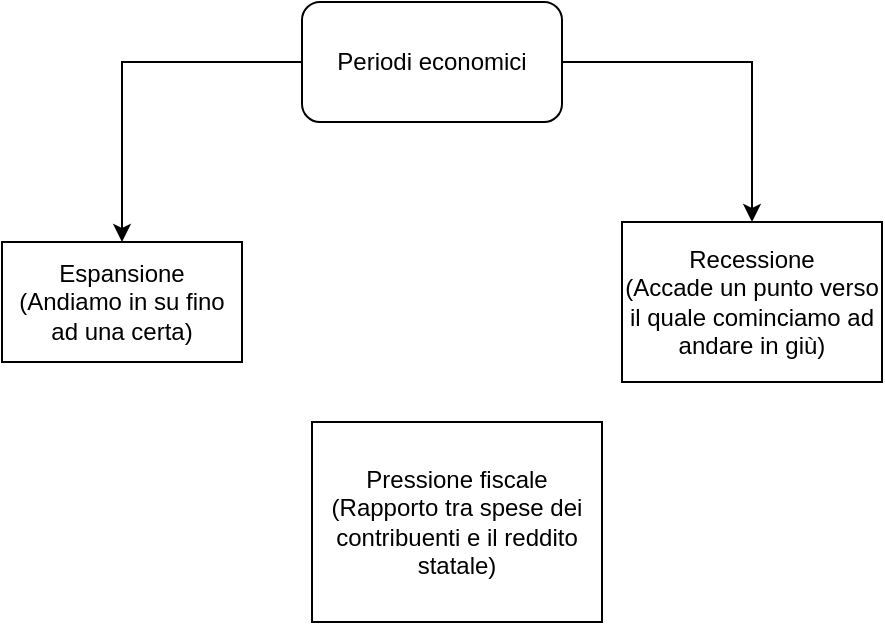 <mxfile version="24.0.2" type="device" pages="2">
  <diagram name="Stato, imprese e famiglie" id="929HH1W6ueiHEL5tD_4z">
    <mxGraphModel dx="695" dy="357" grid="1" gridSize="10" guides="1" tooltips="1" connect="1" arrows="1" fold="1" page="1" pageScale="1" pageWidth="827" pageHeight="1169" math="0" shadow="0">
      <root>
        <mxCell id="0" />
        <mxCell id="1" parent="0" />
        <mxCell id="RowwXZ44RrkYu5-V3QS_-3" style="edgeStyle=orthogonalEdgeStyle;rounded=0;orthogonalLoop=1;jettySize=auto;html=1;exitX=0;exitY=0.5;exitDx=0;exitDy=0;entryX=0.5;entryY=0;entryDx=0;entryDy=0;" parent="1" source="RowwXZ44RrkYu5-V3QS_-1" target="RowwXZ44RrkYu5-V3QS_-2" edge="1">
          <mxGeometry relative="1" as="geometry" />
        </mxCell>
        <mxCell id="RowwXZ44RrkYu5-V3QS_-5" style="edgeStyle=orthogonalEdgeStyle;rounded=0;orthogonalLoop=1;jettySize=auto;html=1;exitX=1;exitY=0.5;exitDx=0;exitDy=0;" parent="1" source="RowwXZ44RrkYu5-V3QS_-1" target="RowwXZ44RrkYu5-V3QS_-4" edge="1">
          <mxGeometry relative="1" as="geometry" />
        </mxCell>
        <mxCell id="RowwXZ44RrkYu5-V3QS_-1" value="Periodi economici" style="rounded=1;whiteSpace=wrap;html=1;" parent="1" vertex="1">
          <mxGeometry x="350" y="120" width="130" height="60" as="geometry" />
        </mxCell>
        <mxCell id="RowwXZ44RrkYu5-V3QS_-2" value="Espansione&lt;br&gt;(Andiamo in su fino ad una certa)" style="rounded=0;whiteSpace=wrap;html=1;" parent="1" vertex="1">
          <mxGeometry x="200" y="240" width="120" height="60" as="geometry" />
        </mxCell>
        <mxCell id="RowwXZ44RrkYu5-V3QS_-4" value="Recessione&lt;br&gt;(Accade un punto verso il quale cominciamo ad andare in giù)" style="rounded=0;whiteSpace=wrap;html=1;" parent="1" vertex="1">
          <mxGeometry x="510" y="230" width="130" height="80" as="geometry" />
        </mxCell>
        <mxCell id="RowwXZ44RrkYu5-V3QS_-8" value="Pressione fiscale&lt;br&gt;(Rapporto tra spese dei contribuenti e il reddito statale)" style="rounded=0;whiteSpace=wrap;html=1;" parent="1" vertex="1">
          <mxGeometry x="355" y="330" width="145" height="100" as="geometry" />
        </mxCell>
      </root>
    </mxGraphModel>
  </diagram>
  <diagram id="K6Tcss5FVgVVxfma-N-7" name="Mercato">
    <mxGraphModel dx="744" dy="382" grid="1" gridSize="10" guides="1" tooltips="1" connect="1" arrows="1" fold="1" page="1" pageScale="1" pageWidth="827" pageHeight="1169" math="0" shadow="0">
      <root>
        <mxCell id="0" />
        <mxCell id="1" parent="0" />
        <mxCell id="WxBqOeOehTViDiiqJvIH-8" style="edgeStyle=orthogonalEdgeStyle;rounded=0;orthogonalLoop=1;jettySize=auto;html=1;exitX=0.5;exitY=1;exitDx=0;exitDy=0;" edge="1" parent="1" source="WxBqOeOehTViDiiqJvIH-2" target="WxBqOeOehTViDiiqJvIH-5">
          <mxGeometry relative="1" as="geometry" />
        </mxCell>
        <mxCell id="WxBqOeOehTViDiiqJvIH-2" value="Mercato&lt;br&gt;(Insieme di tutte le transazioni svolte tra beni e offerte tra compratori e venditori)" style="rounded=1;whiteSpace=wrap;html=1;" vertex="1" parent="1">
          <mxGeometry x="688.5" y="40" width="151" height="70" as="geometry" />
        </mxCell>
        <mxCell id="WxBqOeOehTViDiiqJvIH-12" style="edgeStyle=orthogonalEdgeStyle;rounded=0;orthogonalLoop=1;jettySize=auto;html=1;exitX=0;exitY=0.5;exitDx=0;exitDy=0;" edge="1" parent="1" source="WxBqOeOehTViDiiqJvIH-5" target="WxBqOeOehTViDiiqJvIH-9">
          <mxGeometry relative="1" as="geometry" />
        </mxCell>
        <mxCell id="WxBqOeOehTViDiiqJvIH-13" style="edgeStyle=orthogonalEdgeStyle;rounded=0;orthogonalLoop=1;jettySize=auto;html=1;exitX=0.5;exitY=1;exitDx=0;exitDy=0;" edge="1" parent="1" source="WxBqOeOehTViDiiqJvIH-5" target="WxBqOeOehTViDiiqJvIH-10">
          <mxGeometry relative="1" as="geometry" />
        </mxCell>
        <mxCell id="WxBqOeOehTViDiiqJvIH-14" style="edgeStyle=orthogonalEdgeStyle;rounded=0;orthogonalLoop=1;jettySize=auto;html=1;exitX=1;exitY=0.5;exitDx=0;exitDy=0;" edge="1" parent="1" source="WxBqOeOehTViDiiqJvIH-5" target="WxBqOeOehTViDiiqJvIH-11">
          <mxGeometry relative="1" as="geometry" />
        </mxCell>
        <mxCell id="WxBqOeOehTViDiiqJvIH-5" value="Tipologie di mercato" style="rounded=0;whiteSpace=wrap;html=1;" vertex="1" parent="1">
          <mxGeometry x="716" y="180" width="96" height="50" as="geometry" />
        </mxCell>
        <mxCell id="WxBqOeOehTViDiiqJvIH-18" style="edgeStyle=orthogonalEdgeStyle;rounded=0;orthogonalLoop=1;jettySize=auto;html=1;exitX=0.5;exitY=1;exitDx=0;exitDy=0;" edge="1" parent="1" source="WxBqOeOehTViDiiqJvIH-9" target="WxBqOeOehTViDiiqJvIH-15">
          <mxGeometry relative="1" as="geometry" />
        </mxCell>
        <mxCell id="WxBqOeOehTViDiiqJvIH-9" value="Luogo" style="rounded=0;whiteSpace=wrap;html=1;" vertex="1" parent="1">
          <mxGeometry x="512" y="270" width="120" height="60" as="geometry" />
        </mxCell>
        <mxCell id="WxBqOeOehTViDiiqJvIH-19" style="edgeStyle=orthogonalEdgeStyle;rounded=0;orthogonalLoop=1;jettySize=auto;html=1;exitX=0.5;exitY=1;exitDx=0;exitDy=0;entryX=0.5;entryY=0;entryDx=0;entryDy=0;" edge="1" parent="1" source="WxBqOeOehTViDiiqJvIH-10" target="WxBqOeOehTViDiiqJvIH-16">
          <mxGeometry relative="1" as="geometry" />
        </mxCell>
        <mxCell id="WxBqOeOehTViDiiqJvIH-10" value="Modalità" style="rounded=0;whiteSpace=wrap;html=1;" vertex="1" parent="1">
          <mxGeometry x="704" y="270" width="120" height="60" as="geometry" />
        </mxCell>
        <mxCell id="WxBqOeOehTViDiiqJvIH-20" style="edgeStyle=orthogonalEdgeStyle;rounded=0;orthogonalLoop=1;jettySize=auto;html=1;exitX=0.5;exitY=1;exitDx=0;exitDy=0;" edge="1" parent="1" source="WxBqOeOehTViDiiqJvIH-11" target="WxBqOeOehTViDiiqJvIH-17">
          <mxGeometry relative="1" as="geometry" />
        </mxCell>
        <mxCell id="WxBqOeOehTViDiiqJvIH-11" value="Oggetto" style="rounded=0;whiteSpace=wrap;html=1;" vertex="1" parent="1">
          <mxGeometry x="892" y="270" width="120" height="60" as="geometry" />
        </mxCell>
        <mxCell id="WxBqOeOehTViDiiqJvIH-15" value="Quartiere, città, punto preciso&amp;nbsp;" style="rounded=0;whiteSpace=wrap;html=1;" vertex="1" parent="1">
          <mxGeometry x="512" y="360" width="120" height="60" as="geometry" />
        </mxCell>
        <mxCell id="WxBqOeOehTViDiiqJvIH-16" value="Telefono, online, umana" style="rounded=0;whiteSpace=wrap;html=1;" vertex="1" parent="1">
          <mxGeometry x="704" y="360" width="120" height="60" as="geometry" />
        </mxCell>
        <mxCell id="WxBqOeOehTViDiiqJvIH-17" value="Bene o servizio scambiato" style="rounded=0;whiteSpace=wrap;html=1;" vertex="1" parent="1">
          <mxGeometry x="892" y="360" width="120" height="60" as="geometry" />
        </mxCell>
        <mxCell id="WxBqOeOehTViDiiqJvIH-30" style="edgeStyle=orthogonalEdgeStyle;rounded=0;orthogonalLoop=1;jettySize=auto;html=1;exitX=1;exitY=0.5;exitDx=0;exitDy=0;" edge="1" parent="1" source="WxBqOeOehTViDiiqJvIH-21" target="WxBqOeOehTViDiiqJvIH-24">
          <mxGeometry relative="1" as="geometry" />
        </mxCell>
        <mxCell id="WxBqOeOehTViDiiqJvIH-32" style="edgeStyle=orthogonalEdgeStyle;rounded=0;orthogonalLoop=1;jettySize=auto;html=1;exitX=1;exitY=0.5;exitDx=0;exitDy=0;entryX=0.5;entryY=0;entryDx=0;entryDy=0;" edge="1" parent="1" source="WxBqOeOehTViDiiqJvIH-21" target="WxBqOeOehTViDiiqJvIH-31">
          <mxGeometry relative="1" as="geometry" />
        </mxCell>
        <mxCell id="WxBqOeOehTViDiiqJvIH-36" style="edgeStyle=orthogonalEdgeStyle;rounded=0;orthogonalLoop=1;jettySize=auto;html=1;exitX=0;exitY=0.5;exitDx=0;exitDy=0;" edge="1" parent="1" source="WxBqOeOehTViDiiqJvIH-21" target="WxBqOeOehTViDiiqJvIH-22">
          <mxGeometry relative="1" as="geometry" />
        </mxCell>
        <mxCell id="WxBqOeOehTViDiiqJvIH-37" style="edgeStyle=orthogonalEdgeStyle;rounded=0;orthogonalLoop=1;jettySize=auto;html=1;exitX=0;exitY=0.5;exitDx=0;exitDy=0;" edge="1" parent="1" source="WxBqOeOehTViDiiqJvIH-21" target="WxBqOeOehTViDiiqJvIH-23">
          <mxGeometry relative="1" as="geometry" />
        </mxCell>
        <mxCell id="WxBqOeOehTViDiiqJvIH-21" value="Domanda&lt;br&gt;(Quantità di uno di più beni o servizi da parte d uno o più soggetti economici)" style="rounded=1;whiteSpace=wrap;html=1;" vertex="1" parent="1">
          <mxGeometry x="650" y="485" width="132" height="90" as="geometry" />
        </mxCell>
        <mxCell id="WxBqOeOehTViDiiqJvIH-22" value="Individuale&lt;br&gt;(Soggetto esclusivo)" style="rounded=0;whiteSpace=wrap;html=1;" vertex="1" parent="1">
          <mxGeometry x="380" y="625" width="120" height="60" as="geometry" />
        </mxCell>
        <mxCell id="WxBqOeOehTViDiiqJvIH-23" value="Aggregata&lt;br&gt;(Stato)" style="rounded=0;whiteSpace=wrap;html=1;" vertex="1" parent="1">
          <mxGeometry x="570" y="625" width="120" height="60" as="geometry" />
        </mxCell>
        <mxCell id="WxBqOeOehTViDiiqJvIH-24" value="Interna&lt;br&gt;(Soggetti di uno Stato)" style="rounded=0;whiteSpace=wrap;html=1;" vertex="1" parent="1">
          <mxGeometry x="747.5" y="625" width="120" height="60" as="geometry" />
        </mxCell>
        <mxCell id="WxBqOeOehTViDiiqJvIH-31" value="Estera&lt;br&gt;(Beni richiesti da stranieri)" style="rounded=0;whiteSpace=wrap;html=1;" vertex="1" parent="1">
          <mxGeometry x="940" y="625" width="120" height="60" as="geometry" />
        </mxCell>
        <mxCell id="WxBqOeOehTViDiiqJvIH-46" style="edgeStyle=orthogonalEdgeStyle;rounded=0;orthogonalLoop=1;jettySize=auto;html=1;exitX=0;exitY=0.5;exitDx=0;exitDy=0;" edge="1" parent="1" source="WxBqOeOehTViDiiqJvIH-38" target="WxBqOeOehTViDiiqJvIH-40">
          <mxGeometry relative="1" as="geometry" />
        </mxCell>
        <mxCell id="WxBqOeOehTViDiiqJvIH-50" style="edgeStyle=orthogonalEdgeStyle;rounded=0;orthogonalLoop=1;jettySize=auto;html=1;exitX=0.5;exitY=1;exitDx=0;exitDy=0;" edge="1" parent="1" source="WxBqOeOehTViDiiqJvIH-38" target="WxBqOeOehTViDiiqJvIH-41">
          <mxGeometry relative="1" as="geometry" />
        </mxCell>
        <mxCell id="WxBqOeOehTViDiiqJvIH-38" value="Fattori oggettivi" style="rounded=1;whiteSpace=wrap;html=1;" vertex="1" parent="1">
          <mxGeometry x="320" y="770" width="132" height="60" as="geometry" />
        </mxCell>
        <mxCell id="WxBqOeOehTViDiiqJvIH-52" style="edgeStyle=orthogonalEdgeStyle;rounded=0;orthogonalLoop=1;jettySize=auto;html=1;exitX=1;exitY=0.5;exitDx=0;exitDy=0;entryX=0.5;entryY=0;entryDx=0;entryDy=0;" edge="1" parent="1" source="WxBqOeOehTViDiiqJvIH-39" target="WxBqOeOehTViDiiqJvIH-43">
          <mxGeometry relative="1" as="geometry" />
        </mxCell>
        <mxCell id="WxBqOeOehTViDiiqJvIH-53" style="edgeStyle=orthogonalEdgeStyle;rounded=0;orthogonalLoop=1;jettySize=auto;html=1;exitX=0;exitY=0.5;exitDx=0;exitDy=0;" edge="1" parent="1" source="WxBqOeOehTViDiiqJvIH-39" target="WxBqOeOehTViDiiqJvIH-42">
          <mxGeometry relative="1" as="geometry" />
        </mxCell>
        <mxCell id="WxBqOeOehTViDiiqJvIH-39" value="Fattori soggettivi" style="rounded=1;whiteSpace=wrap;html=1;" vertex="1" parent="1">
          <mxGeometry x="928" y="780" width="132" height="60" as="geometry" />
        </mxCell>
        <mxCell id="WxBqOeOehTViDiiqJvIH-40" value="Reddito dagli acquirenti" style="rounded=0;whiteSpace=wrap;html=1;" vertex="1" parent="1">
          <mxGeometry x="120" y="890" width="120" height="60" as="geometry" />
        </mxCell>
        <mxCell id="WxBqOeOehTViDiiqJvIH-41" value="Prezzo del bene" style="rounded=0;whiteSpace=wrap;html=1;" vertex="1" parent="1">
          <mxGeometry x="326" y="890" width="120" height="60" as="geometry" />
        </mxCell>
        <mxCell id="WxBqOeOehTViDiiqJvIH-42" value="Gusti, preferenze, interessi dei consumatori" style="rounded=0;whiteSpace=wrap;html=1;" vertex="1" parent="1">
          <mxGeometry x="750" y="890" width="120" height="60" as="geometry" />
        </mxCell>
        <mxCell id="WxBqOeOehTViDiiqJvIH-43" value="Condizionamenti pubblicitari, culturali, ambientali" style="rounded=0;whiteSpace=wrap;html=1;" vertex="1" parent="1">
          <mxGeometry x="1110" y="890" width="120" height="60" as="geometry" />
        </mxCell>
        <mxCell id="WxBqOeOehTViDiiqJvIH-47" value="Prezzo dagli altri beni" style="rounded=0;whiteSpace=wrap;html=1;" vertex="1" parent="1">
          <mxGeometry x="530" y="890" width="120" height="60" as="geometry" />
        </mxCell>
        <mxCell id="WxBqOeOehTViDiiqJvIH-49" style="edgeStyle=orthogonalEdgeStyle;rounded=0;orthogonalLoop=1;jettySize=auto;html=1;exitX=1;exitY=0.5;exitDx=0;exitDy=0;entryX=0.549;entryY=0.023;entryDx=0;entryDy=0;entryPerimeter=0;" edge="1" parent="1" source="WxBqOeOehTViDiiqJvIH-38" target="WxBqOeOehTViDiiqJvIH-47">
          <mxGeometry relative="1" as="geometry" />
        </mxCell>
        <mxCell id="WxBqOeOehTViDiiqJvIH-56" style="edgeStyle=orthogonalEdgeStyle;rounded=0;orthogonalLoop=1;jettySize=auto;html=1;exitX=0.5;exitY=1;exitDx=0;exitDy=0;entryX=0.5;entryY=0;entryDx=0;entryDy=0;" edge="1" parent="1" source="WxBqOeOehTViDiiqJvIH-54" target="WxBqOeOehTViDiiqJvIH-55">
          <mxGeometry relative="1" as="geometry" />
        </mxCell>
        <mxCell id="WxBqOeOehTViDiiqJvIH-54" value="Elasticità della domanda" style="rounded=1;whiteSpace=wrap;html=1;" vertex="1" parent="1">
          <mxGeometry x="610" y="1000" width="132" height="60" as="geometry" />
        </mxCell>
        <mxCell id="WxBqOeOehTViDiiqJvIH-60" style="edgeStyle=orthogonalEdgeStyle;rounded=0;orthogonalLoop=1;jettySize=auto;html=1;exitX=1;exitY=0.5;exitDx=0;exitDy=0;" edge="1" parent="1" source="WxBqOeOehTViDiiqJvIH-55" target="WxBqOeOehTViDiiqJvIH-59">
          <mxGeometry relative="1" as="geometry" />
        </mxCell>
        <mxCell id="WxBqOeOehTViDiiqJvIH-62" style="edgeStyle=orthogonalEdgeStyle;rounded=0;orthogonalLoop=1;jettySize=auto;html=1;exitX=0;exitY=0.5;exitDx=0;exitDy=0;" edge="1" parent="1" source="WxBqOeOehTViDiiqJvIH-55" target="WxBqOeOehTViDiiqJvIH-57">
          <mxGeometry relative="1" as="geometry" />
        </mxCell>
        <mxCell id="WxBqOeOehTViDiiqJvIH-55" value="Rapporto tra la domanda e la variazione di un prezzo" style="rounded=0;whiteSpace=wrap;html=1;" vertex="1" parent="1">
          <mxGeometry x="616" y="1110" width="120" height="60" as="geometry" />
        </mxCell>
        <mxCell id="WxBqOeOehTViDiiqJvIH-57" value="Beni a domanda rigida (beni primari)" style="rounded=0;whiteSpace=wrap;html=1;" vertex="1" parent="1">
          <mxGeometry x="440" y="1230" width="120" height="60" as="geometry" />
        </mxCell>
        <mxCell id="WxBqOeOehTViDiiqJvIH-59" value="Beni a domanda elastica (beni secondari)" style="rounded=0;whiteSpace=wrap;html=1;" vertex="1" parent="1">
          <mxGeometry x="808" y="1230" width="120" height="60" as="geometry" />
        </mxCell>
      </root>
    </mxGraphModel>
  </diagram>
</mxfile>
